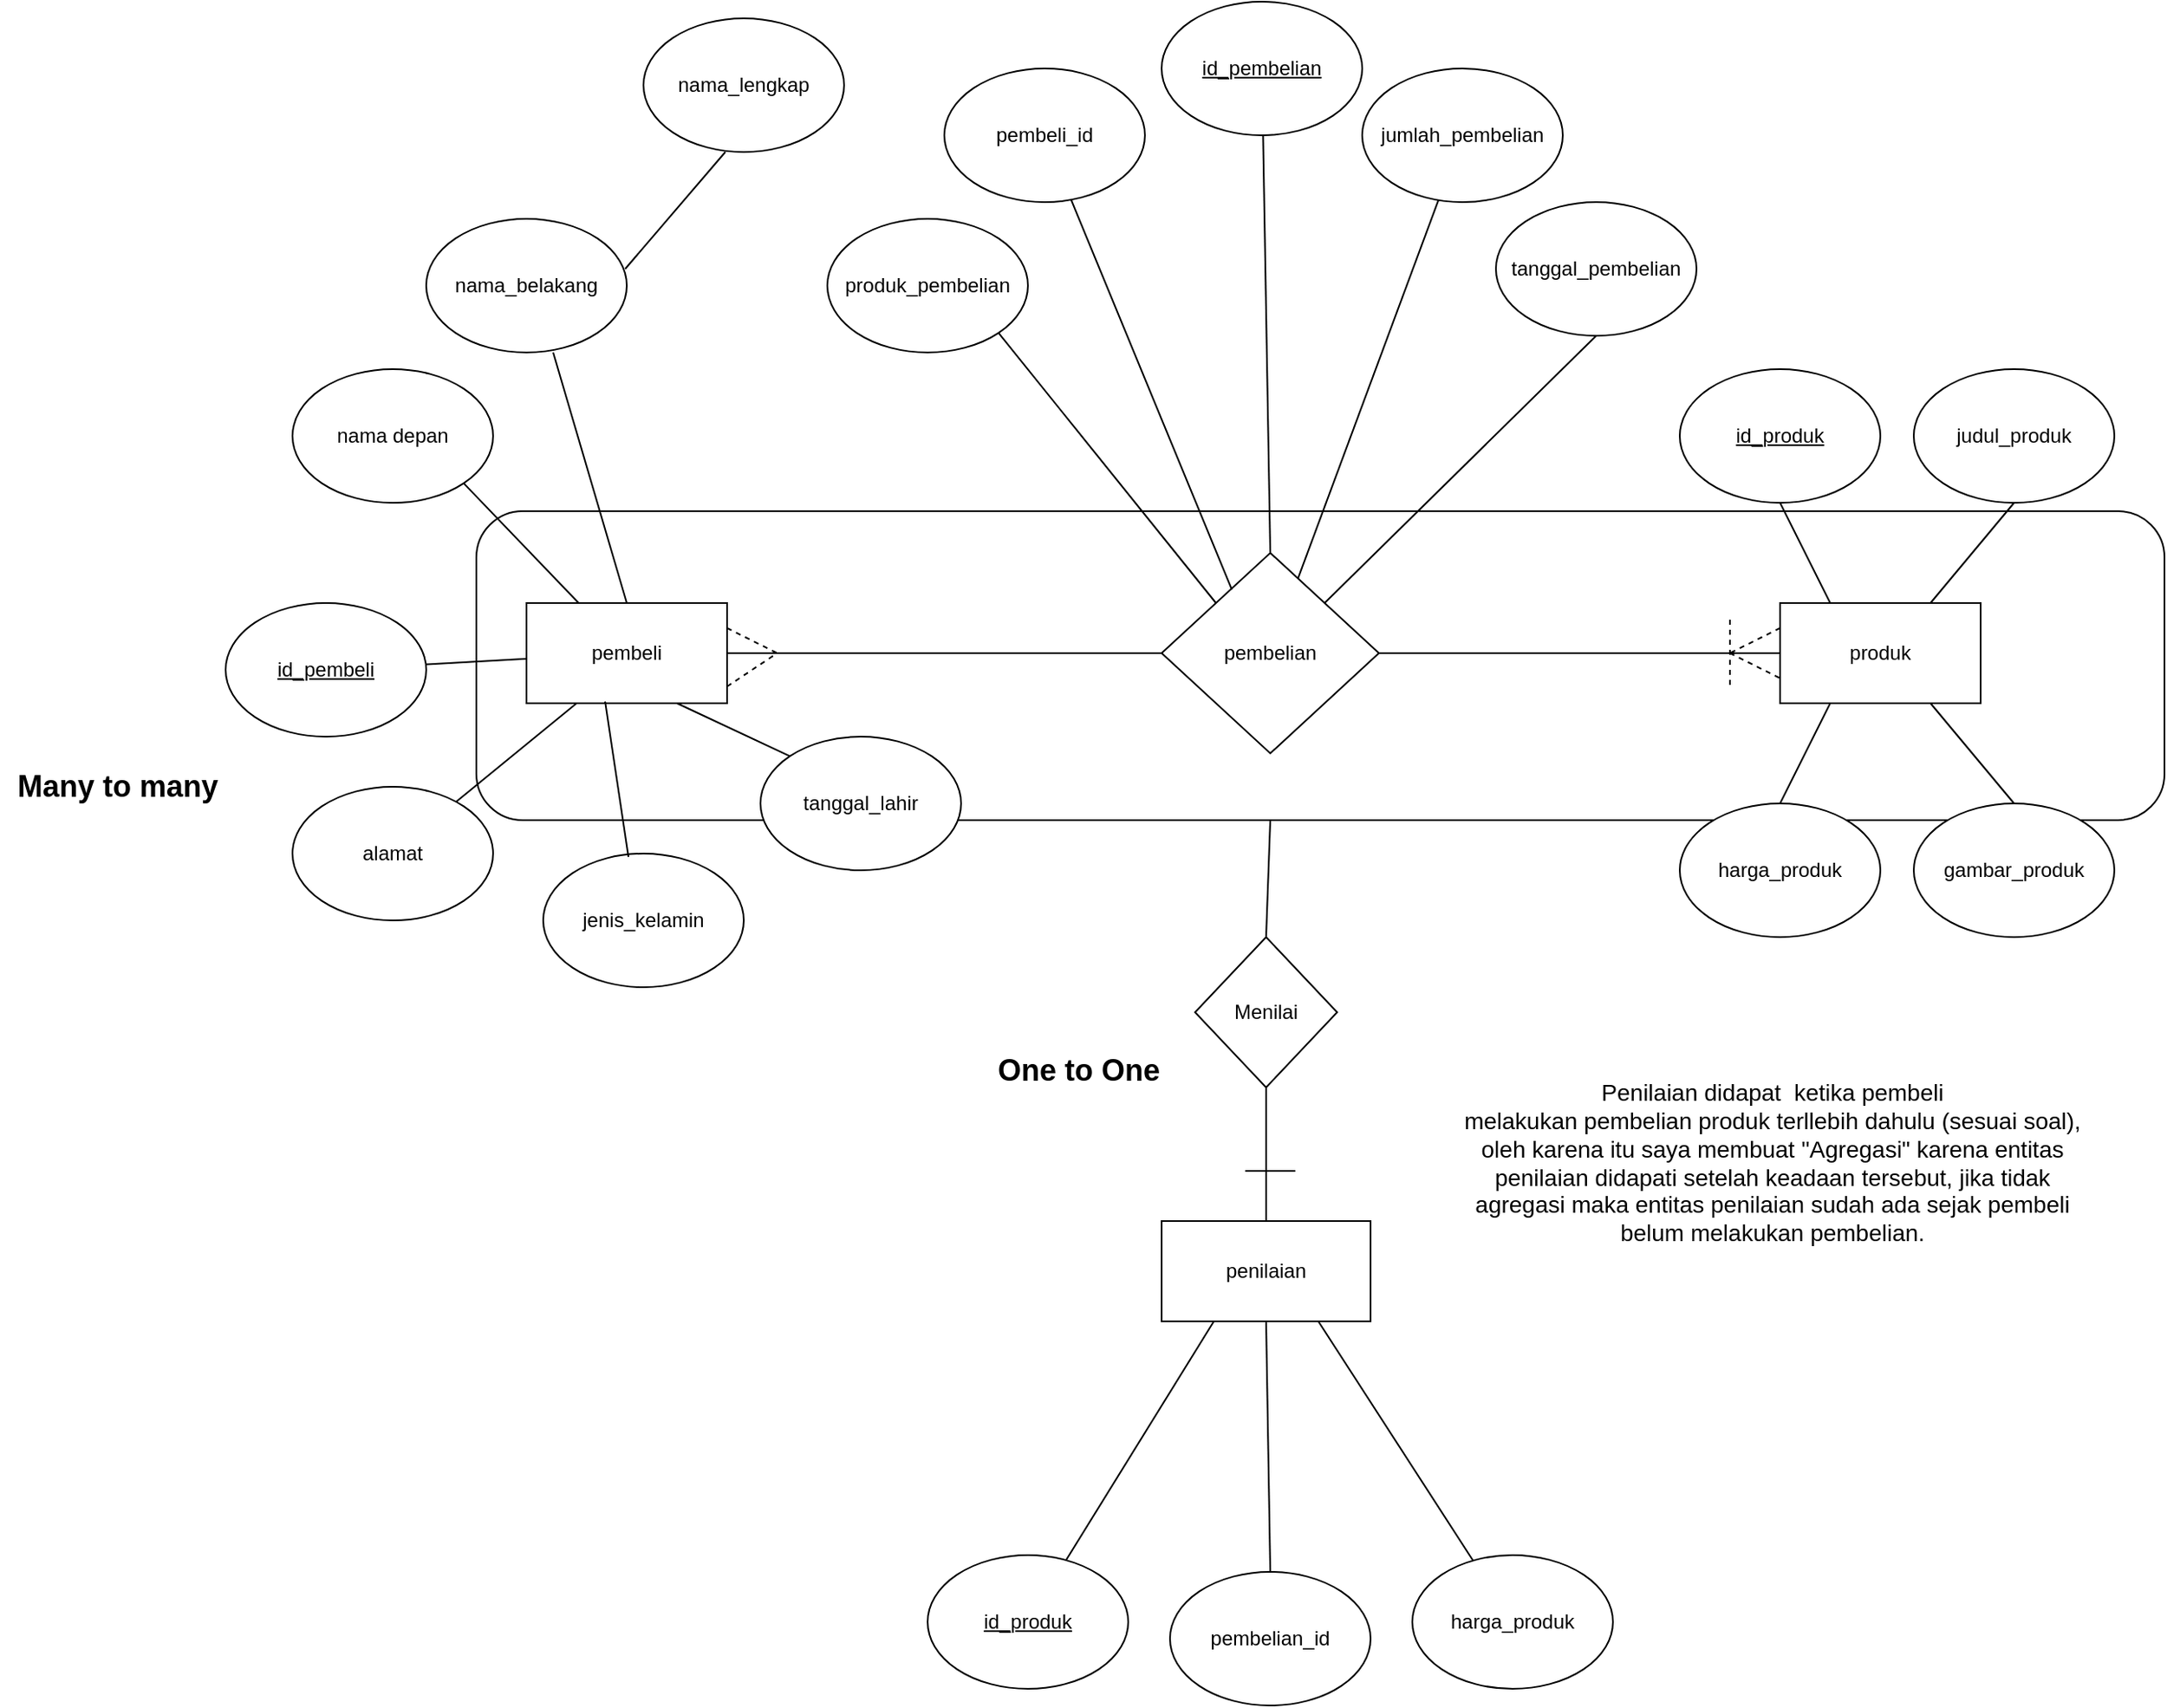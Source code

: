 <mxfile version="22.0.1" type="github">
  <diagram name="Page-1" id="fsIqFUjiNIn01wqL0xop">
    <mxGraphModel dx="2443" dy="1002" grid="1" gridSize="10" guides="1" tooltips="1" connect="1" arrows="1" fold="1" page="1" pageScale="1" pageWidth="850" pageHeight="1100" math="0" shadow="0">
      <root>
        <mxCell id="0" />
        <mxCell id="1" parent="0" />
        <mxCell id="M2hYYdKd6GdRRnJh8mEm-10" value="" style="rounded=1;whiteSpace=wrap;html=1;" vertex="1" parent="1">
          <mxGeometry x="-140" y="325" width="1010" height="185" as="geometry" />
        </mxCell>
        <mxCell id="V5jfjw6TKSXS01mup-eG-1" value="pembeli" style="rounded=0;whiteSpace=wrap;html=1;movable=1;resizable=1;rotatable=1;deletable=1;editable=1;locked=0;connectable=1;" parent="1" vertex="1">
          <mxGeometry x="-110" y="380" width="120" height="60" as="geometry" />
        </mxCell>
        <mxCell id="V5jfjw6TKSXS01mup-eG-2" value="pembelian" style="rhombus;whiteSpace=wrap;html=1;" parent="1" vertex="1">
          <mxGeometry x="270" y="350" width="130" height="120" as="geometry" />
        </mxCell>
        <mxCell id="V5jfjw6TKSXS01mup-eG-3" value="produk" style="rounded=0;whiteSpace=wrap;html=1;" parent="1" vertex="1">
          <mxGeometry x="640" y="380" width="120" height="60" as="geometry" />
        </mxCell>
        <mxCell id="V5jfjw6TKSXS01mup-eG-4" value="penilaian" style="rounded=0;whiteSpace=wrap;html=1;" parent="1" vertex="1">
          <mxGeometry x="270" y="750" width="125" height="60" as="geometry" />
        </mxCell>
        <mxCell id="V5jfjw6TKSXS01mup-eG-5" value="alamat" style="ellipse;whiteSpace=wrap;html=1;movable=1;resizable=1;rotatable=1;deletable=1;editable=1;locked=0;connectable=1;" parent="1" vertex="1">
          <mxGeometry x="-250" y="490" width="120" height="80" as="geometry" />
        </mxCell>
        <mxCell id="V5jfjw6TKSXS01mup-eG-6" value="nama_lengkap" style="ellipse;whiteSpace=wrap;html=1;" parent="1" vertex="1">
          <mxGeometry x="-40" y="30" width="120" height="80" as="geometry" />
        </mxCell>
        <mxCell id="V5jfjw6TKSXS01mup-eG-7" value="&lt;u style=&quot;border-color: var(--border-color);&quot;&gt;id_pembeli&lt;/u&gt;" style="ellipse;whiteSpace=wrap;html=1;movable=1;resizable=1;rotatable=1;deletable=1;editable=1;locked=0;connectable=1;" parent="1" vertex="1">
          <mxGeometry x="-290" y="380" width="120" height="80" as="geometry" />
        </mxCell>
        <mxCell id="V5jfjw6TKSXS01mup-eG-8" value="jenis_kelamin" style="ellipse;whiteSpace=wrap;html=1;movable=1;resizable=1;rotatable=1;deletable=1;editable=1;locked=0;connectable=1;" parent="1" vertex="1">
          <mxGeometry x="-100" y="530" width="120" height="80" as="geometry" />
        </mxCell>
        <mxCell id="V5jfjw6TKSXS01mup-eG-9" value="nama depan" style="ellipse;whiteSpace=wrap;html=1;movable=1;resizable=1;rotatable=1;deletable=1;editable=1;locked=0;connectable=1;" parent="1" vertex="1">
          <mxGeometry x="-250" y="240" width="120" height="80" as="geometry" />
        </mxCell>
        <mxCell id="V5jfjw6TKSXS01mup-eG-10" value="nama_belakang" style="ellipse;whiteSpace=wrap;html=1;movable=1;resizable=1;rotatable=1;deletable=1;editable=1;locked=0;connectable=1;" parent="1" vertex="1">
          <mxGeometry x="-170" y="150" width="120" height="80" as="geometry" />
        </mxCell>
        <mxCell id="V5jfjw6TKSXS01mup-eG-11" value="" style="endArrow=none;html=1;rounded=0;entryX=0.408;entryY=1;entryDx=0;entryDy=0;entryPerimeter=0;movable=1;resizable=1;rotatable=1;deletable=1;editable=1;locked=0;connectable=1;exitX=0.992;exitY=0.375;exitDx=0;exitDy=0;exitPerimeter=0;" parent="1" source="V5jfjw6TKSXS01mup-eG-10" target="V5jfjw6TKSXS01mup-eG-6" edge="1">
          <mxGeometry width="50" height="50" relative="1" as="geometry">
            <mxPoint x="400" y="370" as="sourcePoint" />
            <mxPoint x="430" y="350" as="targetPoint" />
          </mxGeometry>
        </mxCell>
        <mxCell id="V5jfjw6TKSXS01mup-eG-12" value="" style="endArrow=none;html=1;rounded=0;entryX=0.633;entryY=1;entryDx=0;entryDy=0;entryPerimeter=0;exitX=0.5;exitY=0;exitDx=0;exitDy=0;movable=1;resizable=1;rotatable=1;deletable=1;editable=1;locked=0;connectable=1;" parent="1" source="V5jfjw6TKSXS01mup-eG-1" target="V5jfjw6TKSXS01mup-eG-10" edge="1">
          <mxGeometry width="50" height="50" relative="1" as="geometry">
            <mxPoint x="-50" y="320" as="sourcePoint" />
            <mxPoint x="39" y="260" as="targetPoint" />
          </mxGeometry>
        </mxCell>
        <mxCell id="V5jfjw6TKSXS01mup-eG-13" value="" style="endArrow=none;html=1;rounded=0;entryX=1;entryY=1;entryDx=0;entryDy=0;movable=1;resizable=1;rotatable=1;deletable=1;editable=1;locked=0;connectable=1;" parent="1" source="V5jfjw6TKSXS01mup-eG-1" target="V5jfjw6TKSXS01mup-eG-9" edge="1">
          <mxGeometry width="50" height="50" relative="1" as="geometry">
            <mxPoint x="-100" y="320" as="sourcePoint" />
            <mxPoint x="-11" y="260" as="targetPoint" />
          </mxGeometry>
        </mxCell>
        <mxCell id="V5jfjw6TKSXS01mup-eG-15" value="" style="endArrow=none;html=1;rounded=0;entryX=0.392;entryY=0.983;entryDx=0;entryDy=0;entryPerimeter=0;exitX=0.425;exitY=0.025;exitDx=0;exitDy=0;exitPerimeter=0;movable=1;resizable=1;rotatable=1;deletable=1;editable=1;locked=0;connectable=1;" parent="1" source="V5jfjw6TKSXS01mup-eG-8" target="V5jfjw6TKSXS01mup-eG-1" edge="1">
          <mxGeometry width="50" height="50" relative="1" as="geometry">
            <mxPoint x="-80" y="500" as="sourcePoint" />
            <mxPoint x="9" y="440" as="targetPoint" />
          </mxGeometry>
        </mxCell>
        <mxCell id="V5jfjw6TKSXS01mup-eG-16" value="" style="endArrow=none;html=1;rounded=0;movable=1;resizable=1;rotatable=1;deletable=1;editable=1;locked=0;connectable=1;" parent="1" source="V5jfjw6TKSXS01mup-eG-5" edge="1">
          <mxGeometry width="50" height="50" relative="1" as="geometry">
            <mxPoint x="-90" y="470" as="sourcePoint" />
            <mxPoint x="-80" y="440" as="targetPoint" />
          </mxGeometry>
        </mxCell>
        <mxCell id="V5jfjw6TKSXS01mup-eG-17" value="" style="endArrow=none;html=1;rounded=0;movable=1;resizable=1;rotatable=1;deletable=1;editable=1;locked=0;connectable=1;" parent="1" source="V5jfjw6TKSXS01mup-eG-7" target="V5jfjw6TKSXS01mup-eG-1" edge="1">
          <mxGeometry width="50" height="50" relative="1" as="geometry">
            <mxPoint x="-140" y="420" as="sourcePoint" />
            <mxPoint x="-51" y="360" as="targetPoint" />
          </mxGeometry>
        </mxCell>
        <mxCell id="V5jfjw6TKSXS01mup-eG-18" value="&lt;u&gt;id_pembelian&lt;/u&gt;" style="ellipse;whiteSpace=wrap;html=1;" parent="1" vertex="1">
          <mxGeometry x="270" y="20" width="120" height="80" as="geometry" />
        </mxCell>
        <mxCell id="V5jfjw6TKSXS01mup-eG-19" value="jumlah_pembelian" style="ellipse;whiteSpace=wrap;html=1;" parent="1" vertex="1">
          <mxGeometry x="390" y="60" width="120" height="80" as="geometry" />
        </mxCell>
        <mxCell id="V5jfjw6TKSXS01mup-eG-20" value="pembeli_id" style="ellipse;whiteSpace=wrap;html=1;" parent="1" vertex="1">
          <mxGeometry x="140" y="60" width="120" height="80" as="geometry" />
        </mxCell>
        <mxCell id="V5jfjw6TKSXS01mup-eG-21" value="" style="endArrow=none;html=1;rounded=0;" parent="1" source="V5jfjw6TKSXS01mup-eG-2" target="V5jfjw6TKSXS01mup-eG-19" edge="1">
          <mxGeometry width="50" height="50" relative="1" as="geometry">
            <mxPoint x="400" y="370" as="sourcePoint" />
            <mxPoint x="450" y="320" as="targetPoint" />
          </mxGeometry>
        </mxCell>
        <mxCell id="V5jfjw6TKSXS01mup-eG-22" value="" style="endArrow=none;html=1;rounded=0;exitX=0.5;exitY=0;exitDx=0;exitDy=0;" parent="1" source="V5jfjw6TKSXS01mup-eG-2" target="V5jfjw6TKSXS01mup-eG-18" edge="1">
          <mxGeometry width="50" height="50" relative="1" as="geometry">
            <mxPoint x="320" y="260" as="sourcePoint" />
            <mxPoint x="425" y="86" as="targetPoint" />
          </mxGeometry>
        </mxCell>
        <mxCell id="V5jfjw6TKSXS01mup-eG-23" value="" style="endArrow=none;html=1;rounded=0;exitX=0.323;exitY=0.183;exitDx=0;exitDy=0;exitPerimeter=0;" parent="1" source="V5jfjw6TKSXS01mup-eG-2" target="V5jfjw6TKSXS01mup-eG-20" edge="1">
          <mxGeometry width="50" height="50" relative="1" as="geometry">
            <mxPoint x="200" y="250" as="sourcePoint" />
            <mxPoint x="305" y="76" as="targetPoint" />
          </mxGeometry>
        </mxCell>
        <mxCell id="V5jfjw6TKSXS01mup-eG-24" value="harga_produk" style="ellipse;whiteSpace=wrap;html=1;" parent="1" vertex="1">
          <mxGeometry x="420" y="950" width="120" height="80" as="geometry" />
        </mxCell>
        <mxCell id="V5jfjw6TKSXS01mup-eG-25" value="pembelian_id" style="ellipse;whiteSpace=wrap;html=1;" parent="1" vertex="1">
          <mxGeometry x="275" y="960" width="120" height="80" as="geometry" />
        </mxCell>
        <mxCell id="V5jfjw6TKSXS01mup-eG-26" value="&lt;u&gt;id_produk&lt;/u&gt;" style="ellipse;whiteSpace=wrap;html=1;" parent="1" vertex="1">
          <mxGeometry x="130" y="950" width="120" height="80" as="geometry" />
        </mxCell>
        <mxCell id="V5jfjw6TKSXS01mup-eG-27" value="harga_produk" style="ellipse;whiteSpace=wrap;html=1;" parent="1" vertex="1">
          <mxGeometry x="580" y="500" width="120" height="80" as="geometry" />
        </mxCell>
        <mxCell id="V5jfjw6TKSXS01mup-eG-28" value="gambar_produk" style="ellipse;whiteSpace=wrap;html=1;" parent="1" vertex="1">
          <mxGeometry x="720" y="500" width="120" height="80" as="geometry" />
        </mxCell>
        <mxCell id="V5jfjw6TKSXS01mup-eG-29" value="judul_produk" style="ellipse;whiteSpace=wrap;html=1;" parent="1" vertex="1">
          <mxGeometry x="720" y="240" width="120" height="80" as="geometry" />
        </mxCell>
        <mxCell id="V5jfjw6TKSXS01mup-eG-30" value="&lt;u&gt;id_produk&lt;/u&gt;" style="ellipse;whiteSpace=wrap;html=1;" parent="1" vertex="1">
          <mxGeometry x="580" y="240" width="120" height="80" as="geometry" />
        </mxCell>
        <mxCell id="V5jfjw6TKSXS01mup-eG-31" value="" style="endArrow=none;html=1;rounded=0;entryX=0.25;entryY=1;entryDx=0;entryDy=0;" parent="1" source="V5jfjw6TKSXS01mup-eG-26" target="V5jfjw6TKSXS01mup-eG-4" edge="1">
          <mxGeometry width="50" height="50" relative="1" as="geometry">
            <mxPoint x="250" y="930" as="sourcePoint" />
            <mxPoint x="330" y="840" as="targetPoint" />
          </mxGeometry>
        </mxCell>
        <mxCell id="V5jfjw6TKSXS01mup-eG-32" value="" style="endArrow=none;html=1;rounded=0;entryX=0.5;entryY=1;entryDx=0;entryDy=0;exitX=0.5;exitY=0;exitDx=0;exitDy=0;" parent="1" source="V5jfjw6TKSXS01mup-eG-25" target="V5jfjw6TKSXS01mup-eG-4" edge="1">
          <mxGeometry width="50" height="50" relative="1" as="geometry">
            <mxPoint x="320" y="880" as="sourcePoint" />
            <mxPoint x="408" y="737" as="targetPoint" />
          </mxGeometry>
        </mxCell>
        <mxCell id="V5jfjw6TKSXS01mup-eG-33" value="" style="endArrow=none;html=1;rounded=0;entryX=0.75;entryY=1;entryDx=0;entryDy=0;" parent="1" source="V5jfjw6TKSXS01mup-eG-24" target="V5jfjw6TKSXS01mup-eG-4" edge="1">
          <mxGeometry width="50" height="50" relative="1" as="geometry">
            <mxPoint x="390" y="860" as="sourcePoint" />
            <mxPoint x="478" y="717" as="targetPoint" />
          </mxGeometry>
        </mxCell>
        <mxCell id="V5jfjw6TKSXS01mup-eG-34" value="" style="endArrow=none;html=1;rounded=0;entryX=0.5;entryY=1;entryDx=0;entryDy=0;exitX=0.25;exitY=0;exitDx=0;exitDy=0;" parent="1" source="V5jfjw6TKSXS01mup-eG-3" target="V5jfjw6TKSXS01mup-eG-30" edge="1">
          <mxGeometry width="50" height="50" relative="1" as="geometry">
            <mxPoint x="570" y="340" as="sourcePoint" />
            <mxPoint x="658" y="197" as="targetPoint" />
          </mxGeometry>
        </mxCell>
        <mxCell id="V5jfjw6TKSXS01mup-eG-35" value="" style="endArrow=none;html=1;rounded=0;entryX=0.5;entryY=1;entryDx=0;entryDy=0;exitX=0.75;exitY=0;exitDx=0;exitDy=0;" parent="1" source="V5jfjw6TKSXS01mup-eG-3" target="V5jfjw6TKSXS01mup-eG-29" edge="1">
          <mxGeometry width="50" height="50" relative="1" as="geometry">
            <mxPoint x="780" y="350" as="sourcePoint" />
            <mxPoint x="868" y="207" as="targetPoint" />
          </mxGeometry>
        </mxCell>
        <mxCell id="V5jfjw6TKSXS01mup-eG-36" value="" style="endArrow=none;html=1;rounded=0;entryX=0.25;entryY=1;entryDx=0;entryDy=0;exitX=0.5;exitY=0;exitDx=0;exitDy=0;" parent="1" source="V5jfjw6TKSXS01mup-eG-27" target="V5jfjw6TKSXS01mup-eG-3" edge="1">
          <mxGeometry width="50" height="50" relative="1" as="geometry">
            <mxPoint x="660" y="450" as="sourcePoint" />
            <mxPoint x="748" y="307" as="targetPoint" />
          </mxGeometry>
        </mxCell>
        <mxCell id="V5jfjw6TKSXS01mup-eG-37" value="" style="endArrow=none;html=1;rounded=0;entryX=0.75;entryY=1;entryDx=0;entryDy=0;exitX=0.5;exitY=0;exitDx=0;exitDy=0;" parent="1" source="V5jfjw6TKSXS01mup-eG-28" target="V5jfjw6TKSXS01mup-eG-3" edge="1">
          <mxGeometry width="50" height="50" relative="1" as="geometry">
            <mxPoint x="780" y="460" as="sourcePoint" />
            <mxPoint x="868" y="317" as="targetPoint" />
          </mxGeometry>
        </mxCell>
        <mxCell id="V5jfjw6TKSXS01mup-eG-38" value="" style="endArrow=none;html=1;rounded=0;entryX=0;entryY=0.5;entryDx=0;entryDy=0;" parent="1" source="V5jfjw6TKSXS01mup-eG-1" target="V5jfjw6TKSXS01mup-eG-2" edge="1">
          <mxGeometry width="50" height="50" relative="1" as="geometry">
            <mxPoint x="400" y="480" as="sourcePoint" />
            <mxPoint x="450" y="430" as="targetPoint" />
          </mxGeometry>
        </mxCell>
        <mxCell id="V5jfjw6TKSXS01mup-eG-39" value="" style="endArrow=none;html=1;rounded=0;entryX=0;entryY=0.5;entryDx=0;entryDy=0;exitX=1;exitY=0.5;exitDx=0;exitDy=0;" parent="1" source="V5jfjw6TKSXS01mup-eG-2" target="V5jfjw6TKSXS01mup-eG-3" edge="1">
          <mxGeometry width="50" height="50" relative="1" as="geometry">
            <mxPoint x="530" y="440" as="sourcePoint" />
            <mxPoint x="618" y="297" as="targetPoint" />
          </mxGeometry>
        </mxCell>
        <mxCell id="V5jfjw6TKSXS01mup-eG-40" value="" style="endArrow=none;html=1;rounded=0;exitX=0.5;exitY=0;exitDx=0;exitDy=0;" parent="1" source="M2hYYdKd6GdRRnJh8mEm-11" edge="1">
          <mxGeometry width="50" height="50" relative="1" as="geometry">
            <mxPoint x="340" y="510" as="sourcePoint" />
            <mxPoint x="335" y="510" as="targetPoint" />
          </mxGeometry>
        </mxCell>
        <mxCell id="M2hYYdKd6GdRRnJh8mEm-2" value="tanggal_lahir" style="ellipse;whiteSpace=wrap;html=1;movable=1;resizable=1;rotatable=1;deletable=1;editable=1;locked=0;connectable=1;" vertex="1" parent="1">
          <mxGeometry x="30" y="460" width="120" height="80" as="geometry" />
        </mxCell>
        <mxCell id="M2hYYdKd6GdRRnJh8mEm-3" value="" style="endArrow=none;html=1;rounded=0;entryX=0.75;entryY=1;entryDx=0;entryDy=0;exitX=0;exitY=0;exitDx=0;exitDy=0;movable=1;resizable=1;rotatable=1;deletable=1;editable=1;locked=0;connectable=1;" edge="1" parent="1" source="M2hYYdKd6GdRRnJh8mEm-2" target="V5jfjw6TKSXS01mup-eG-1">
          <mxGeometry width="50" height="50" relative="1" as="geometry">
            <mxPoint x="40" y="450" as="sourcePoint" />
            <mxPoint x="26" y="357" as="targetPoint" />
          </mxGeometry>
        </mxCell>
        <mxCell id="M2hYYdKd6GdRRnJh8mEm-4" value="produk_pembelian" style="ellipse;whiteSpace=wrap;html=1;" vertex="1" parent="1">
          <mxGeometry x="70" y="150" width="120" height="80" as="geometry" />
        </mxCell>
        <mxCell id="M2hYYdKd6GdRRnJh8mEm-5" value="tanggal_pembelian" style="ellipse;whiteSpace=wrap;html=1;" vertex="1" parent="1">
          <mxGeometry x="470" y="140" width="120" height="80" as="geometry" />
        </mxCell>
        <mxCell id="M2hYYdKd6GdRRnJh8mEm-6" value="" style="endArrow=none;html=1;rounded=0;exitX=0;exitY=0;exitDx=0;exitDy=0;entryX=1;entryY=1;entryDx=0;entryDy=0;" edge="1" parent="1" source="V5jfjw6TKSXS01mup-eG-2" target="M2hYYdKd6GdRRnJh8mEm-4">
          <mxGeometry width="50" height="50" relative="1" as="geometry">
            <mxPoint x="160" y="320" as="sourcePoint" />
            <mxPoint x="130" y="220" as="targetPoint" />
          </mxGeometry>
        </mxCell>
        <mxCell id="M2hYYdKd6GdRRnJh8mEm-7" value="" style="endArrow=none;html=1;rounded=0;exitX=1;exitY=0;exitDx=0;exitDy=0;entryX=0.5;entryY=1;entryDx=0;entryDy=0;" edge="1" parent="1" source="V5jfjw6TKSXS01mup-eG-2" target="M2hYYdKd6GdRRnJh8mEm-5">
          <mxGeometry width="50" height="50" relative="1" as="geometry">
            <mxPoint x="510" y="290" as="sourcePoint" />
            <mxPoint x="414" y="57" as="targetPoint" />
          </mxGeometry>
        </mxCell>
        <mxCell id="M2hYYdKd6GdRRnJh8mEm-8" value="&lt;b&gt;&lt;font style=&quot;font-size: 18px;&quot;&gt;Many to many&lt;/font&gt;&lt;/b&gt;" style="text;html=1;align=center;verticalAlign=middle;resizable=0;points=[];autosize=1;strokeColor=none;fillColor=none;" vertex="1" parent="1">
          <mxGeometry x="-425" y="470" width="140" height="40" as="geometry" />
        </mxCell>
        <mxCell id="M2hYYdKd6GdRRnJh8mEm-12" value="" style="endArrow=none;html=1;rounded=0;exitX=0.5;exitY=0;exitDx=0;exitDy=0;" edge="1" parent="1" source="V5jfjw6TKSXS01mup-eG-4" target="M2hYYdKd6GdRRnJh8mEm-11">
          <mxGeometry width="50" height="50" relative="1" as="geometry">
            <mxPoint x="333" y="750" as="sourcePoint" />
            <mxPoint x="333" y="510" as="targetPoint" />
          </mxGeometry>
        </mxCell>
        <mxCell id="M2hYYdKd6GdRRnJh8mEm-11" value="Menilai" style="rhombus;whiteSpace=wrap;html=1;" vertex="1" parent="1">
          <mxGeometry x="290" y="580" width="85" height="90" as="geometry" />
        </mxCell>
        <mxCell id="M2hYYdKd6GdRRnJh8mEm-13" value="&lt;font style=&quot;font-size: 14px;&quot;&gt;Penilaian didapat&amp;nbsp; ketika pembeli&lt;br&gt;melakukan pembelian produk terllebih dahulu (sesuai soal),&lt;br&gt;oleh karena itu saya membuat &quot;Agregasi&quot; karena entitas&lt;br&gt;penilaian didapati setelah keadaan tersebut, jika tidak&lt;br&gt;agregasi maka entitas penilaian sudah ada sejak pembeli&lt;br&gt;belum melakukan pembelian.&lt;/font&gt;" style="text;html=1;align=center;verticalAlign=middle;resizable=0;points=[];autosize=1;strokeColor=none;fillColor=none;" vertex="1" parent="1">
          <mxGeometry x="440" y="660" width="390" height="110" as="geometry" />
        </mxCell>
        <mxCell id="M2hYYdKd6GdRRnJh8mEm-14" value="&lt;b&gt;&lt;font style=&quot;font-size: 18px;&quot;&gt;One to One&lt;/font&gt;&lt;/b&gt;" style="text;html=1;align=center;verticalAlign=middle;resizable=0;points=[];autosize=1;strokeColor=none;fillColor=none;" vertex="1" parent="1">
          <mxGeometry x="160" y="640" width="120" height="40" as="geometry" />
        </mxCell>
        <mxCell id="M2hYYdKd6GdRRnJh8mEm-15" value="" style="endArrow=none;dashed=1;html=1;rounded=0;" edge="1" parent="1">
          <mxGeometry width="50" height="50" relative="1" as="geometry">
            <mxPoint x="10" y="430" as="sourcePoint" />
            <mxPoint x="40" y="410" as="targetPoint" />
          </mxGeometry>
        </mxCell>
        <mxCell id="M2hYYdKd6GdRRnJh8mEm-17" value="" style="endArrow=none;dashed=1;html=1;rounded=0;exitX=1;exitY=0.25;exitDx=0;exitDy=0;" edge="1" parent="1" source="V5jfjw6TKSXS01mup-eG-1">
          <mxGeometry width="50" height="50" relative="1" as="geometry">
            <mxPoint x="-140" y="650" as="sourcePoint" />
            <mxPoint x="40" y="410" as="targetPoint" />
          </mxGeometry>
        </mxCell>
        <mxCell id="M2hYYdKd6GdRRnJh8mEm-18" value="" style="endArrow=none;dashed=1;html=1;rounded=0;" edge="1" parent="1">
          <mxGeometry width="50" height="50" relative="1" as="geometry">
            <mxPoint x="610" y="390" as="sourcePoint" />
            <mxPoint x="610" y="430" as="targetPoint" />
          </mxGeometry>
        </mxCell>
        <mxCell id="M2hYYdKd6GdRRnJh8mEm-19" value="" style="endArrow=none;dashed=1;html=1;rounded=0;exitX=0;exitY=0.25;exitDx=0;exitDy=0;" edge="1" parent="1" source="V5jfjw6TKSXS01mup-eG-3">
          <mxGeometry width="50" height="50" relative="1" as="geometry">
            <mxPoint x="690" y="150" as="sourcePoint" />
            <mxPoint x="610" y="410" as="targetPoint" />
          </mxGeometry>
        </mxCell>
        <mxCell id="M2hYYdKd6GdRRnJh8mEm-20" value="" style="endArrow=none;dashed=1;html=1;rounded=0;entryX=0;entryY=0.75;entryDx=0;entryDy=0;" edge="1" parent="1" target="V5jfjw6TKSXS01mup-eG-3">
          <mxGeometry width="50" height="50" relative="1" as="geometry">
            <mxPoint x="610" y="410" as="sourcePoint" />
            <mxPoint x="740" y="90" as="targetPoint" />
          </mxGeometry>
        </mxCell>
        <mxCell id="M2hYYdKd6GdRRnJh8mEm-21" value="" style="endArrow=none;html=1;rounded=0;" edge="1" parent="1">
          <mxGeometry width="50" height="50" relative="1" as="geometry">
            <mxPoint x="320" y="720" as="sourcePoint" />
            <mxPoint x="350" y="720" as="targetPoint" />
          </mxGeometry>
        </mxCell>
      </root>
    </mxGraphModel>
  </diagram>
</mxfile>
